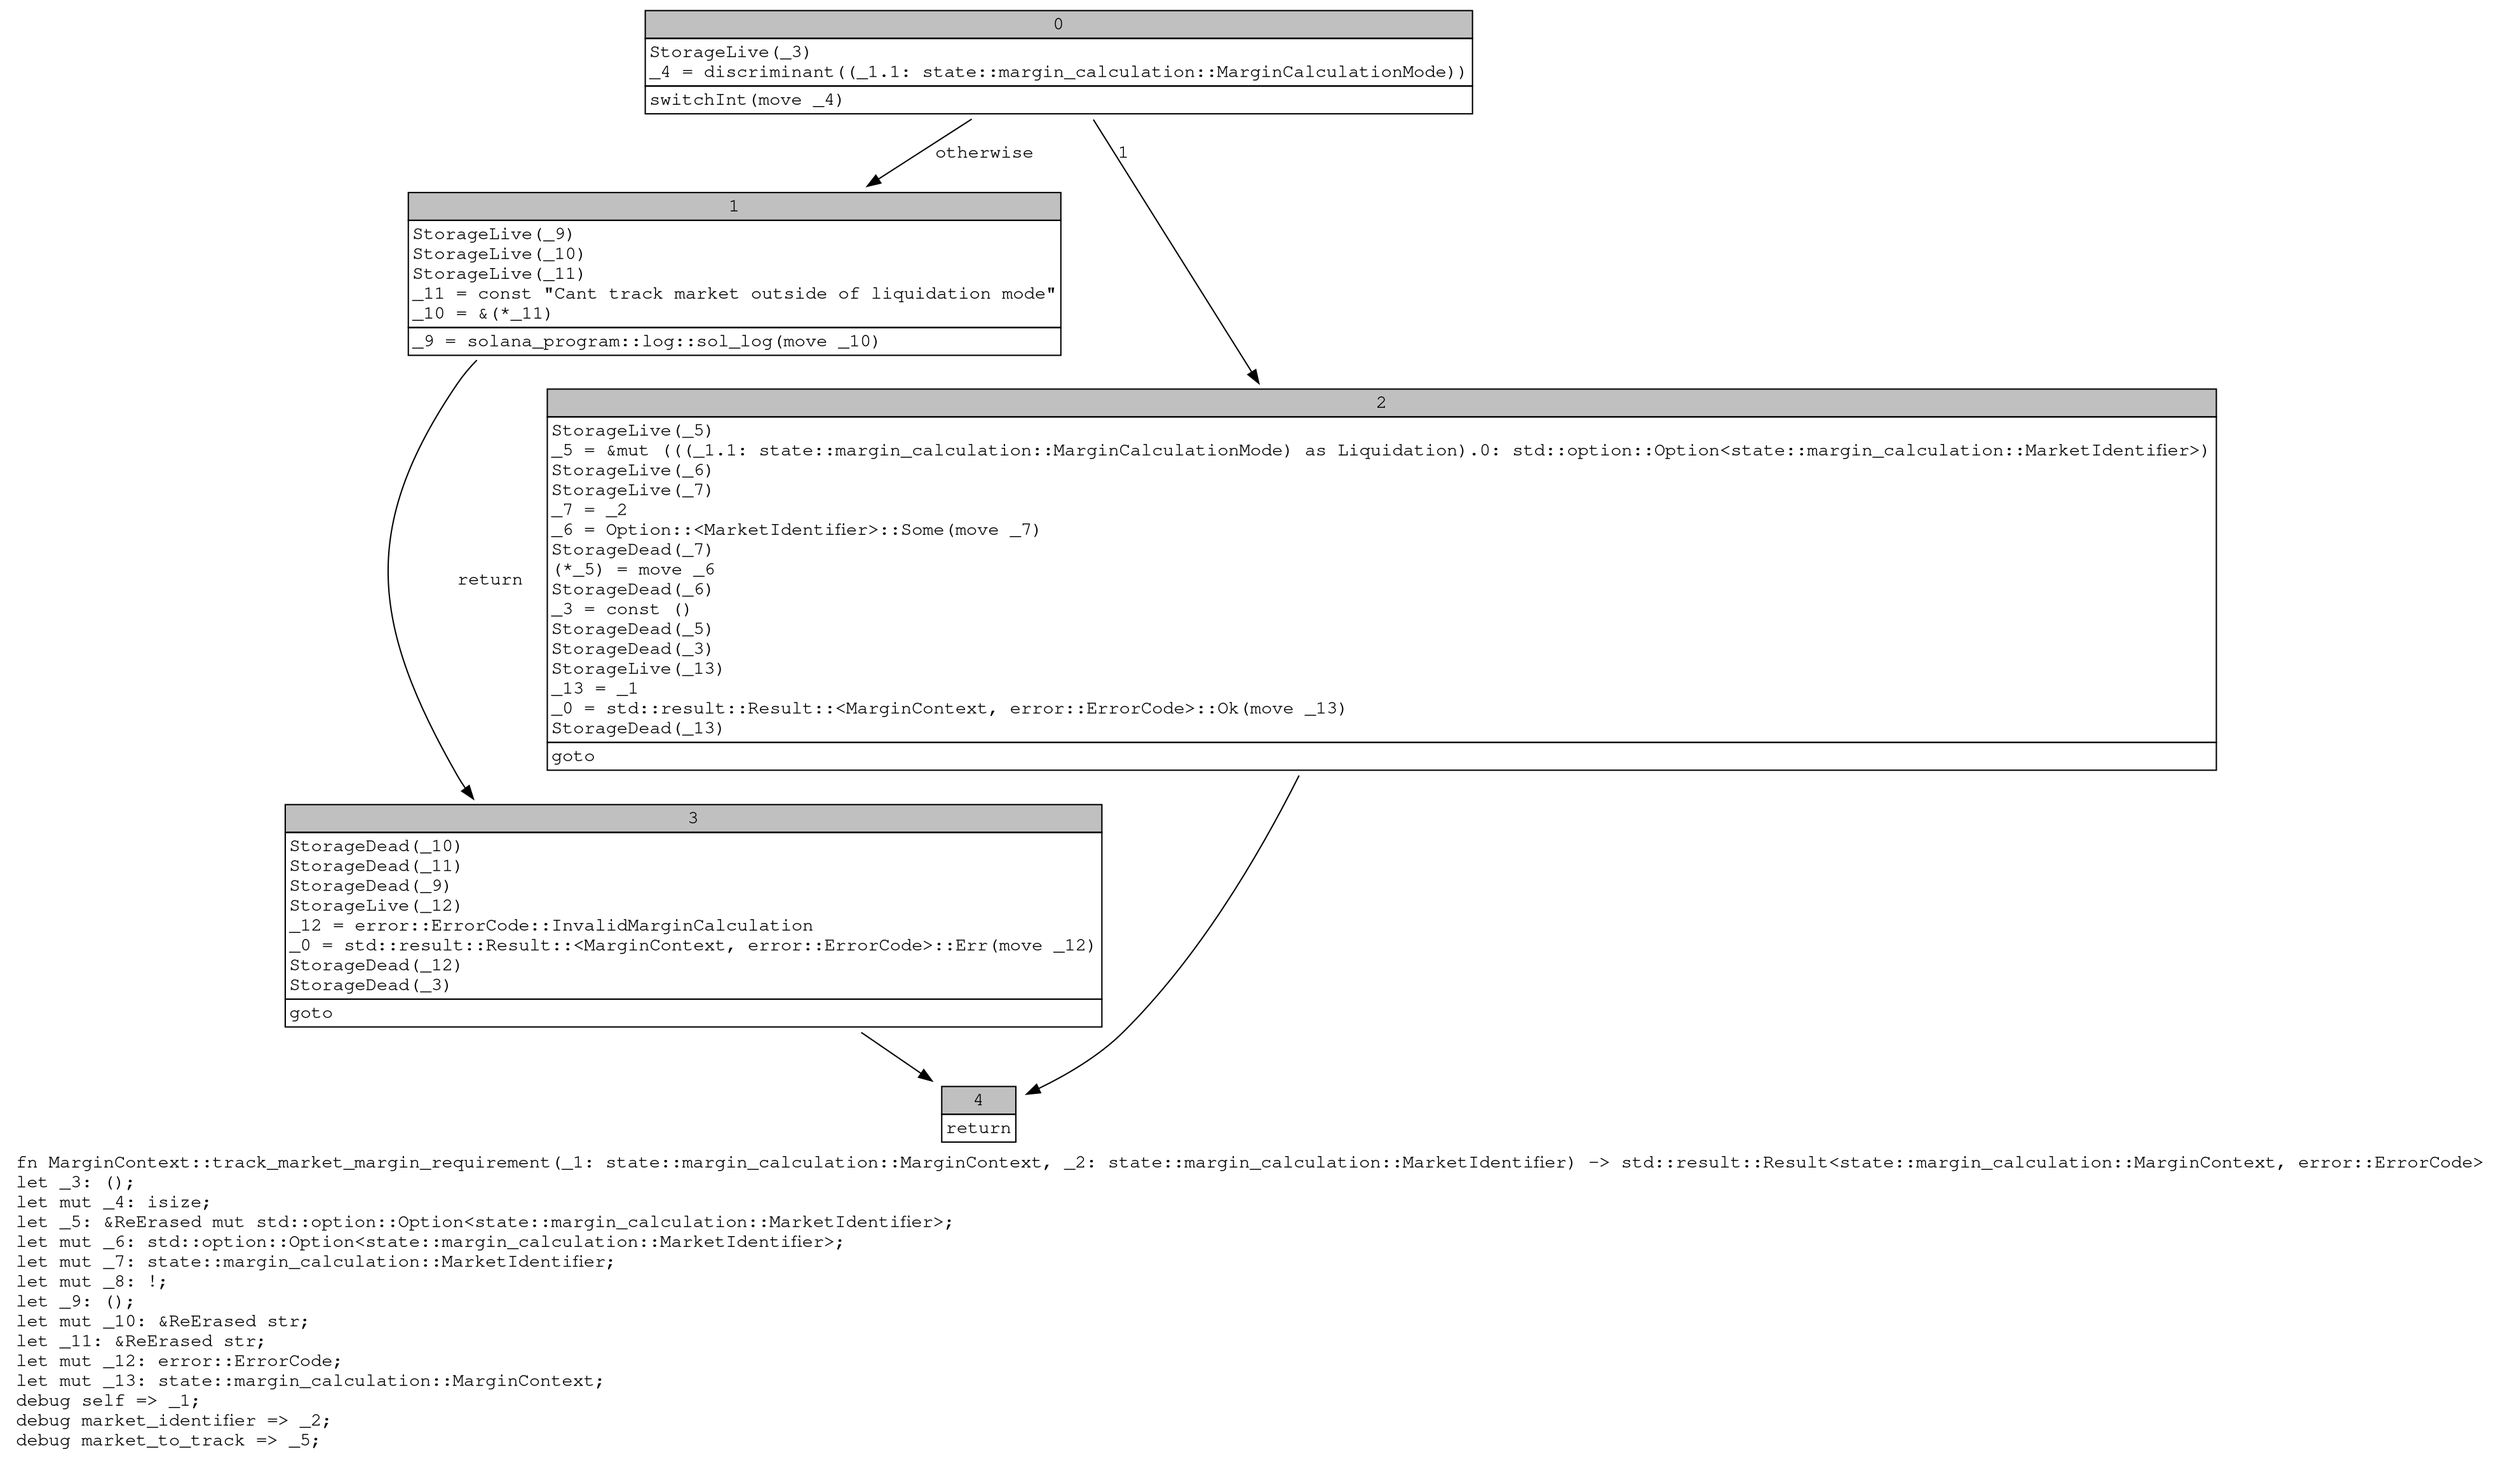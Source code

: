digraph Mir_0_3437 {
    graph [fontname="Courier, monospace"];
    node [fontname="Courier, monospace"];
    edge [fontname="Courier, monospace"];
    label=<fn MarginContext::track_market_margin_requirement(_1: state::margin_calculation::MarginContext, _2: state::margin_calculation::MarketIdentifier) -&gt; std::result::Result&lt;state::margin_calculation::MarginContext, error::ErrorCode&gt;<br align="left"/>let _3: ();<br align="left"/>let mut _4: isize;<br align="left"/>let _5: &amp;ReErased mut std::option::Option&lt;state::margin_calculation::MarketIdentifier&gt;;<br align="left"/>let mut _6: std::option::Option&lt;state::margin_calculation::MarketIdentifier&gt;;<br align="left"/>let mut _7: state::margin_calculation::MarketIdentifier;<br align="left"/>let mut _8: !;<br align="left"/>let _9: ();<br align="left"/>let mut _10: &amp;ReErased str;<br align="left"/>let _11: &amp;ReErased str;<br align="left"/>let mut _12: error::ErrorCode;<br align="left"/>let mut _13: state::margin_calculation::MarginContext;<br align="left"/>debug self =&gt; _1;<br align="left"/>debug market_identifier =&gt; _2;<br align="left"/>debug market_to_track =&gt; _5;<br align="left"/>>;
    bb0__0_3437 [shape="none", label=<<table border="0" cellborder="1" cellspacing="0"><tr><td bgcolor="gray" align="center" colspan="1">0</td></tr><tr><td align="left" balign="left">StorageLive(_3)<br/>_4 = discriminant((_1.1: state::margin_calculation::MarginCalculationMode))<br/></td></tr><tr><td align="left">switchInt(move _4)</td></tr></table>>];
    bb1__0_3437 [shape="none", label=<<table border="0" cellborder="1" cellspacing="0"><tr><td bgcolor="gray" align="center" colspan="1">1</td></tr><tr><td align="left" balign="left">StorageLive(_9)<br/>StorageLive(_10)<br/>StorageLive(_11)<br/>_11 = const &quot;Cant track market outside of liquidation mode&quot;<br/>_10 = &amp;(*_11)<br/></td></tr><tr><td align="left">_9 = solana_program::log::sol_log(move _10)</td></tr></table>>];
    bb2__0_3437 [shape="none", label=<<table border="0" cellborder="1" cellspacing="0"><tr><td bgcolor="gray" align="center" colspan="1">2</td></tr><tr><td align="left" balign="left">StorageLive(_5)<br/>_5 = &amp;mut (((_1.1: state::margin_calculation::MarginCalculationMode) as Liquidation).0: std::option::Option&lt;state::margin_calculation::MarketIdentifier&gt;)<br/>StorageLive(_6)<br/>StorageLive(_7)<br/>_7 = _2<br/>_6 = Option::&lt;MarketIdentifier&gt;::Some(move _7)<br/>StorageDead(_7)<br/>(*_5) = move _6<br/>StorageDead(_6)<br/>_3 = const ()<br/>StorageDead(_5)<br/>StorageDead(_3)<br/>StorageLive(_13)<br/>_13 = _1<br/>_0 = std::result::Result::&lt;MarginContext, error::ErrorCode&gt;::Ok(move _13)<br/>StorageDead(_13)<br/></td></tr><tr><td align="left">goto</td></tr></table>>];
    bb3__0_3437 [shape="none", label=<<table border="0" cellborder="1" cellspacing="0"><tr><td bgcolor="gray" align="center" colspan="1">3</td></tr><tr><td align="left" balign="left">StorageDead(_10)<br/>StorageDead(_11)<br/>StorageDead(_9)<br/>StorageLive(_12)<br/>_12 = error::ErrorCode::InvalidMarginCalculation<br/>_0 = std::result::Result::&lt;MarginContext, error::ErrorCode&gt;::Err(move _12)<br/>StorageDead(_12)<br/>StorageDead(_3)<br/></td></tr><tr><td align="left">goto</td></tr></table>>];
    bb4__0_3437 [shape="none", label=<<table border="0" cellborder="1" cellspacing="0"><tr><td bgcolor="gray" align="center" colspan="1">4</td></tr><tr><td align="left">return</td></tr></table>>];
    bb0__0_3437 -> bb2__0_3437 [label="1"];
    bb0__0_3437 -> bb1__0_3437 [label="otherwise"];
    bb1__0_3437 -> bb3__0_3437 [label="return"];
    bb2__0_3437 -> bb4__0_3437 [label=""];
    bb3__0_3437 -> bb4__0_3437 [label=""];
}
